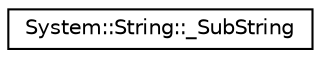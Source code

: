 digraph G
{
  edge [fontname="Helvetica",fontsize="10",labelfontname="Helvetica",labelfontsize="10"];
  node [fontname="Helvetica",fontsize="10",shape=record];
  rankdir="LR";
  Node1 [label="System::String::_SubString",height=0.2,width=0.4,color="black", fillcolor="white", style="filled",URL="$class_system_1_1_string_1_1___sub_string.html"];
}

